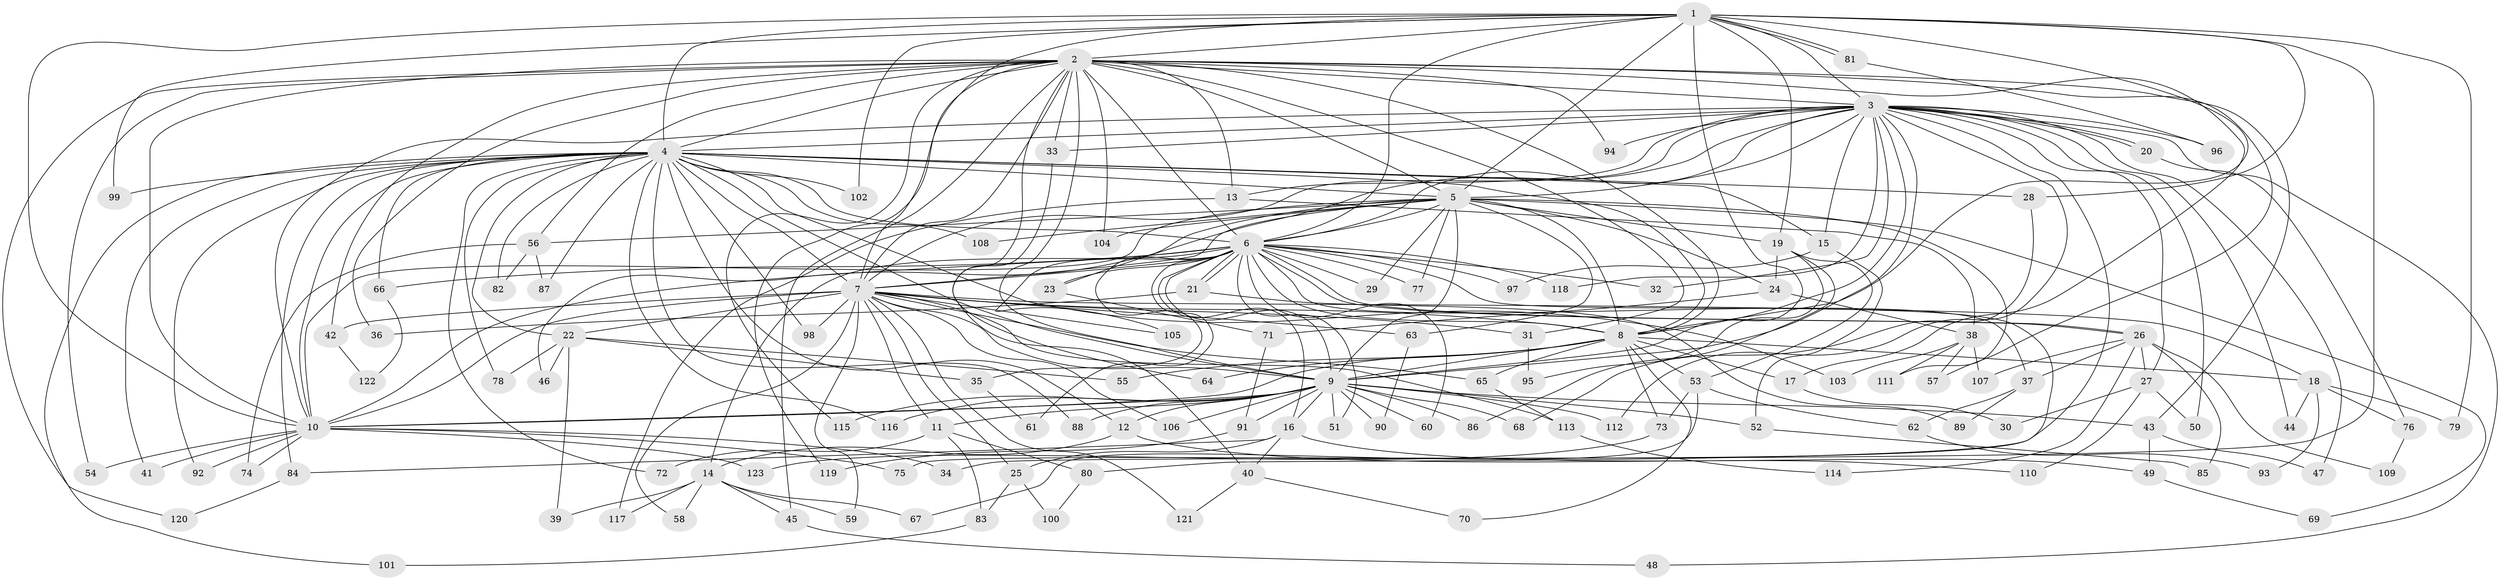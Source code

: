 // coarse degree distribution, {17: 0.011494252873563218, 26: 0.011494252873563218, 22: 0.011494252873563218, 24: 0.011494252873563218, 23: 0.011494252873563218, 19: 0.011494252873563218, 14: 0.011494252873563218, 13: 0.011494252873563218, 7: 0.05747126436781609, 9: 0.011494252873563218, 6: 0.034482758620689655, 8: 0.011494252873563218, 4: 0.04597701149425287, 3: 0.1839080459770115, 2: 0.5402298850574713, 5: 0.022988505747126436}
// Generated by graph-tools (version 1.1) at 2025/49/03/04/25 22:49:35]
// undirected, 123 vertices, 271 edges
graph export_dot {
  node [color=gray90,style=filled];
  1;
  2;
  3;
  4;
  5;
  6;
  7;
  8;
  9;
  10;
  11;
  12;
  13;
  14;
  15;
  16;
  17;
  18;
  19;
  20;
  21;
  22;
  23;
  24;
  25;
  26;
  27;
  28;
  29;
  30;
  31;
  32;
  33;
  34;
  35;
  36;
  37;
  38;
  39;
  40;
  41;
  42;
  43;
  44;
  45;
  46;
  47;
  48;
  49;
  50;
  51;
  52;
  53;
  54;
  55;
  56;
  57;
  58;
  59;
  60;
  61;
  62;
  63;
  64;
  65;
  66;
  67;
  68;
  69;
  70;
  71;
  72;
  73;
  74;
  75;
  76;
  77;
  78;
  79;
  80;
  81;
  82;
  83;
  84;
  85;
  86;
  87;
  88;
  89;
  90;
  91;
  92;
  93;
  94;
  95;
  96;
  97;
  98;
  99;
  100;
  101;
  102;
  103;
  104;
  105;
  106;
  107;
  108;
  109;
  110;
  111;
  112;
  113;
  114;
  115;
  116;
  117;
  118;
  119;
  120;
  121;
  122;
  123;
  1 -- 2;
  1 -- 3;
  1 -- 4;
  1 -- 5;
  1 -- 6;
  1 -- 7;
  1 -- 8;
  1 -- 9;
  1 -- 10;
  1 -- 19;
  1 -- 28;
  1 -- 34;
  1 -- 79;
  1 -- 81;
  1 -- 81;
  1 -- 99;
  1 -- 102;
  2 -- 3;
  2 -- 4;
  2 -- 5;
  2 -- 6;
  2 -- 7;
  2 -- 8;
  2 -- 9;
  2 -- 10;
  2 -- 13;
  2 -- 17;
  2 -- 31;
  2 -- 33;
  2 -- 36;
  2 -- 42;
  2 -- 43;
  2 -- 45;
  2 -- 54;
  2 -- 56;
  2 -- 57;
  2 -- 64;
  2 -- 94;
  2 -- 104;
  2 -- 115;
  2 -- 119;
  2 -- 120;
  3 -- 4;
  3 -- 5;
  3 -- 6;
  3 -- 7;
  3 -- 8;
  3 -- 9;
  3 -- 10;
  3 -- 13;
  3 -- 15;
  3 -- 20;
  3 -- 20;
  3 -- 23;
  3 -- 27;
  3 -- 32;
  3 -- 33;
  3 -- 44;
  3 -- 47;
  3 -- 48;
  3 -- 50;
  3 -- 75;
  3 -- 94;
  3 -- 96;
  3 -- 112;
  3 -- 118;
  4 -- 5;
  4 -- 6;
  4 -- 7;
  4 -- 8;
  4 -- 9;
  4 -- 10;
  4 -- 12;
  4 -- 15;
  4 -- 22;
  4 -- 28;
  4 -- 41;
  4 -- 66;
  4 -- 72;
  4 -- 78;
  4 -- 82;
  4 -- 84;
  4 -- 87;
  4 -- 88;
  4 -- 92;
  4 -- 98;
  4 -- 99;
  4 -- 101;
  4 -- 102;
  4 -- 103;
  4 -- 108;
  4 -- 116;
  5 -- 6;
  5 -- 7;
  5 -- 8;
  5 -- 9;
  5 -- 10;
  5 -- 19;
  5 -- 24;
  5 -- 29;
  5 -- 46;
  5 -- 56;
  5 -- 63;
  5 -- 69;
  5 -- 77;
  5 -- 104;
  5 -- 108;
  5 -- 111;
  6 -- 7;
  6 -- 8;
  6 -- 9;
  6 -- 10;
  6 -- 14;
  6 -- 16;
  6 -- 21;
  6 -- 21;
  6 -- 23;
  6 -- 26;
  6 -- 26;
  6 -- 29;
  6 -- 32;
  6 -- 35;
  6 -- 37;
  6 -- 51;
  6 -- 60;
  6 -- 61;
  6 -- 66;
  6 -- 77;
  6 -- 80;
  6 -- 97;
  6 -- 105;
  6 -- 118;
  7 -- 8;
  7 -- 9;
  7 -- 10;
  7 -- 11;
  7 -- 18;
  7 -- 22;
  7 -- 25;
  7 -- 31;
  7 -- 42;
  7 -- 58;
  7 -- 59;
  7 -- 63;
  7 -- 65;
  7 -- 98;
  7 -- 105;
  7 -- 106;
  7 -- 113;
  7 -- 121;
  8 -- 9;
  8 -- 10;
  8 -- 17;
  8 -- 18;
  8 -- 53;
  8 -- 55;
  8 -- 64;
  8 -- 65;
  8 -- 70;
  8 -- 73;
  9 -- 10;
  9 -- 11;
  9 -- 12;
  9 -- 16;
  9 -- 43;
  9 -- 51;
  9 -- 52;
  9 -- 60;
  9 -- 68;
  9 -- 86;
  9 -- 88;
  9 -- 90;
  9 -- 91;
  9 -- 106;
  9 -- 112;
  9 -- 115;
  9 -- 116;
  10 -- 34;
  10 -- 41;
  10 -- 54;
  10 -- 74;
  10 -- 75;
  10 -- 92;
  10 -- 123;
  11 -- 72;
  11 -- 80;
  11 -- 83;
  12 -- 14;
  12 -- 110;
  13 -- 38;
  13 -- 117;
  14 -- 39;
  14 -- 45;
  14 -- 58;
  14 -- 59;
  14 -- 67;
  14 -- 117;
  15 -- 52;
  15 -- 97;
  16 -- 25;
  16 -- 40;
  16 -- 49;
  16 -- 84;
  17 -- 30;
  18 -- 44;
  18 -- 76;
  18 -- 79;
  18 -- 93;
  19 -- 24;
  19 -- 53;
  19 -- 86;
  19 -- 95;
  20 -- 76;
  21 -- 36;
  21 -- 89;
  22 -- 35;
  22 -- 39;
  22 -- 46;
  22 -- 55;
  22 -- 78;
  23 -- 71;
  24 -- 38;
  24 -- 71;
  25 -- 83;
  25 -- 100;
  26 -- 27;
  26 -- 37;
  26 -- 85;
  26 -- 107;
  26 -- 109;
  26 -- 114;
  27 -- 30;
  27 -- 50;
  27 -- 110;
  28 -- 68;
  31 -- 95;
  33 -- 40;
  35 -- 61;
  37 -- 62;
  37 -- 89;
  38 -- 57;
  38 -- 103;
  38 -- 107;
  38 -- 111;
  40 -- 70;
  40 -- 121;
  42 -- 122;
  43 -- 47;
  43 -- 49;
  45 -- 48;
  49 -- 69;
  52 -- 85;
  53 -- 62;
  53 -- 67;
  53 -- 73;
  56 -- 74;
  56 -- 82;
  56 -- 87;
  62 -- 93;
  63 -- 90;
  65 -- 113;
  66 -- 122;
  71 -- 91;
  73 -- 123;
  76 -- 109;
  80 -- 100;
  81 -- 96;
  83 -- 101;
  84 -- 120;
  91 -- 119;
  113 -- 114;
}
